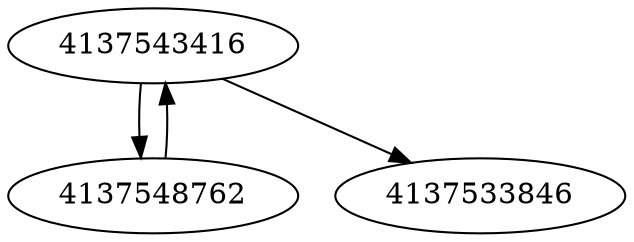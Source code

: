 strict digraph  {
4137543416;
4137548762;
4137533846;
4137543416 -> 4137533846;
4137543416 -> 4137548762;
4137548762 -> 4137543416;
}
